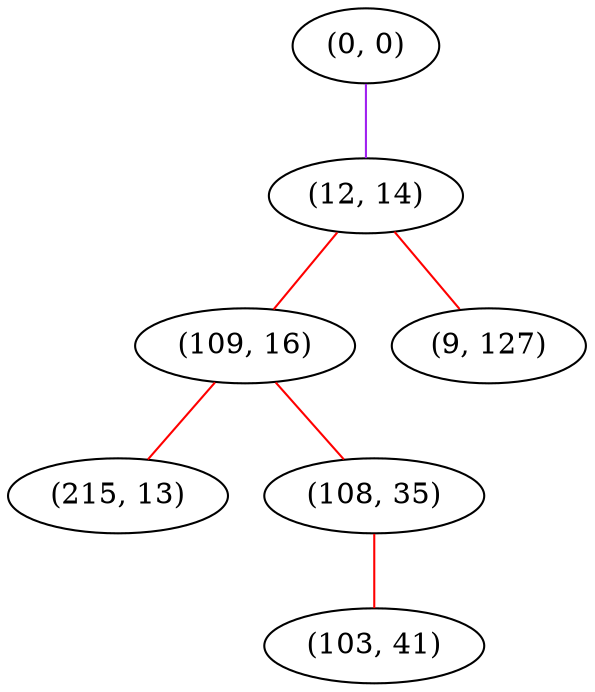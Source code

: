 graph "" {
"(0, 0)";
"(12, 14)";
"(109, 16)";
"(9, 127)";
"(215, 13)";
"(108, 35)";
"(103, 41)";
"(0, 0)" -- "(12, 14)"  [color=purple, key=0, weight=4];
"(12, 14)" -- "(109, 16)"  [color=red, key=0, weight=1];
"(12, 14)" -- "(9, 127)"  [color=red, key=0, weight=1];
"(109, 16)" -- "(215, 13)"  [color=red, key=0, weight=1];
"(109, 16)" -- "(108, 35)"  [color=red, key=0, weight=1];
"(108, 35)" -- "(103, 41)"  [color=red, key=0, weight=1];
}
